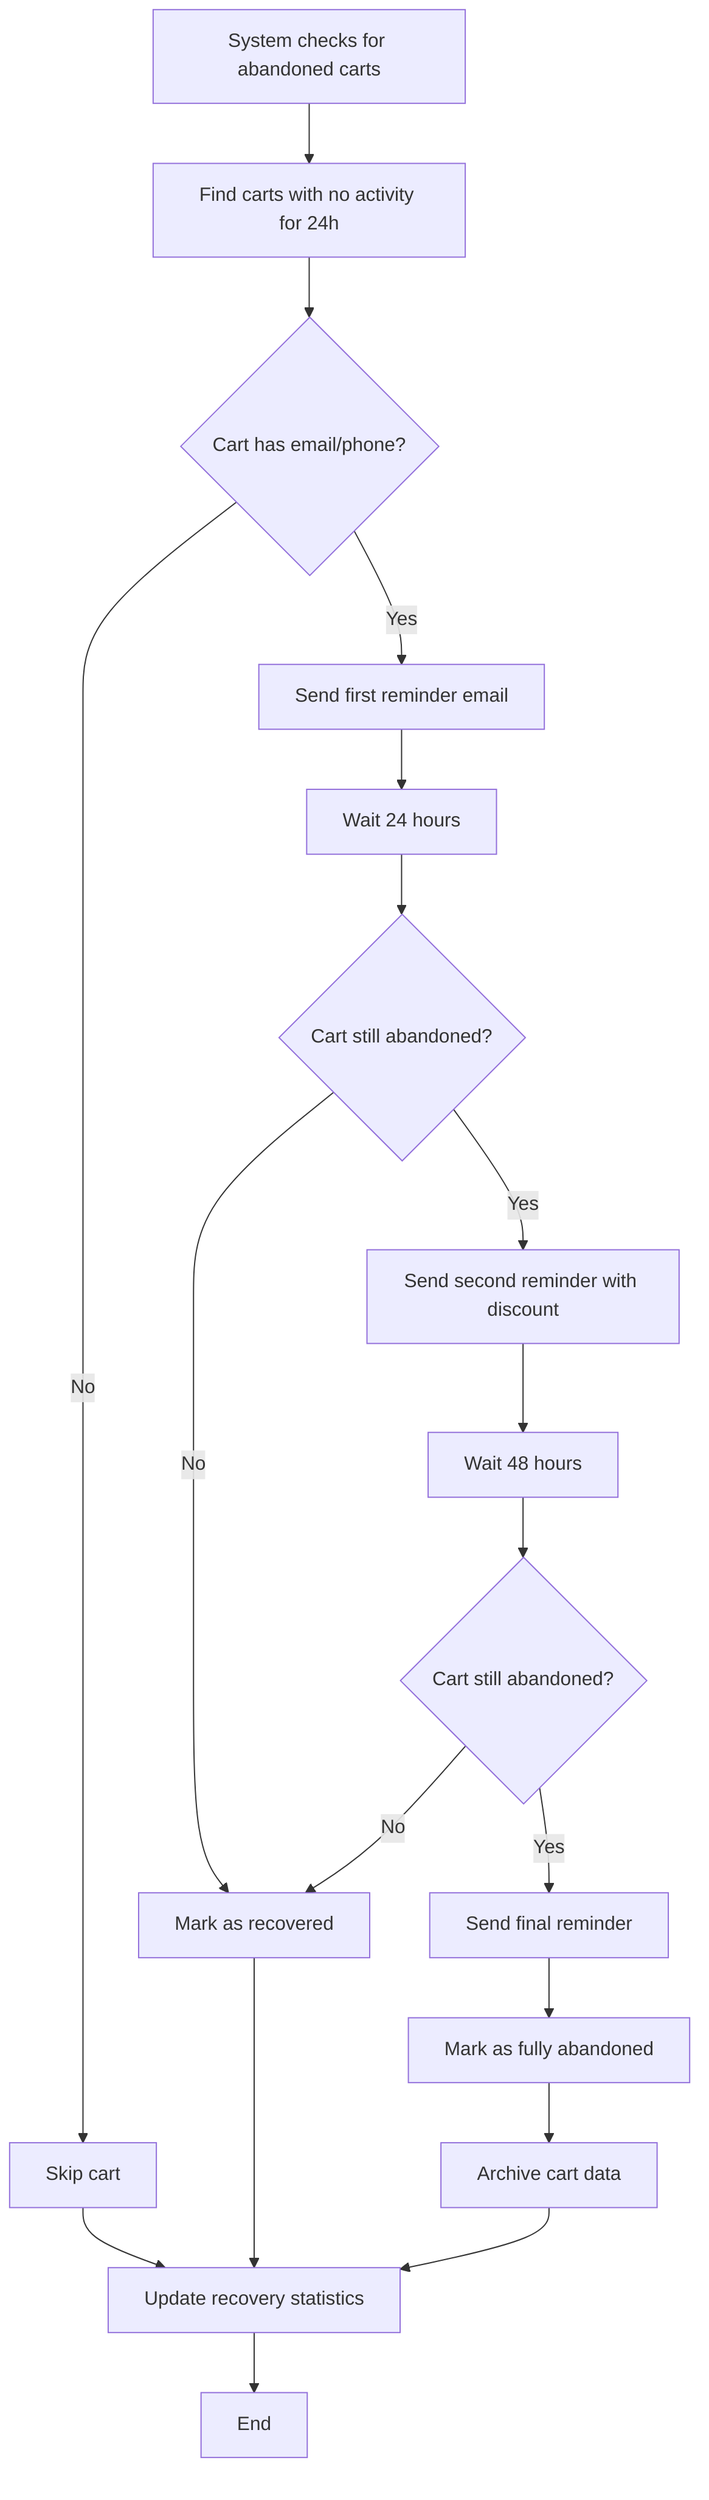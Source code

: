 %% Abandoned Cart Recovery Flow
%% View at https://mermaid.live
flowchart TD
  A[System checks for abandoned carts] --> B[Find carts with no activity for 24h]
  B --> C{Cart has email/phone?}
  C -->|No| D[Skip cart]
  C -->|Yes| E[Send first reminder email]
  E --> F[Wait 24 hours]
  F --> G{Cart still abandoned?}
  G -->|No| H[Mark as recovered]
  G -->|Yes| I[Send second reminder with discount]
  I --> J[Wait 48 hours]
  J --> K{Cart still abandoned?}
  K -->|No| H
  K -->|Yes| L[Send final reminder]
  L --> M[Mark as fully abandoned]
  M --> N[Archive cart data]
  
  H --> O[Update recovery statistics]
  D --> O
  N --> O
  O --> Z[End]